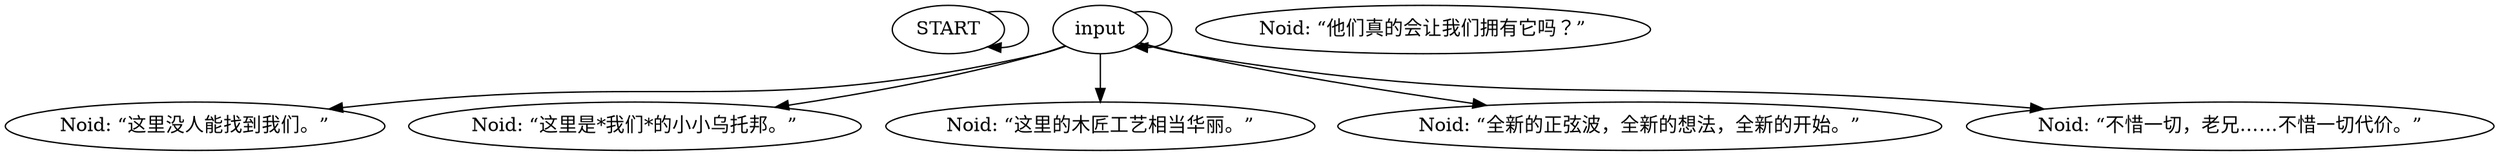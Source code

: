 # ICE / NOID barks
# Things Noid says inside the church.
# ==================================================
digraph G {
	  0 [label="START"];
	  1 [label="input"];
	  2 [label="Noid: “这里没人能找到我们。”"];
	  3 [label="Noid: “这里是*我们*的小小乌托邦。”"];
	  4 [label="Noid: “这里的木匠工艺相当华丽。”"];
	  5 [label="Noid: “他们真的会让我们拥有它吗？”"];
	  6 [label="Noid: “全新的正弦波，全新的想法，全新的开始。”"];
	  7 [label="Noid: “不惜一切，老兄……不惜一切代价。”"];
	  0 -> 0
	  1 -> 1
	  1 -> 2
	  1 -> 3
	  1 -> 4
	  1 -> 6
	  1 -> 7
}

